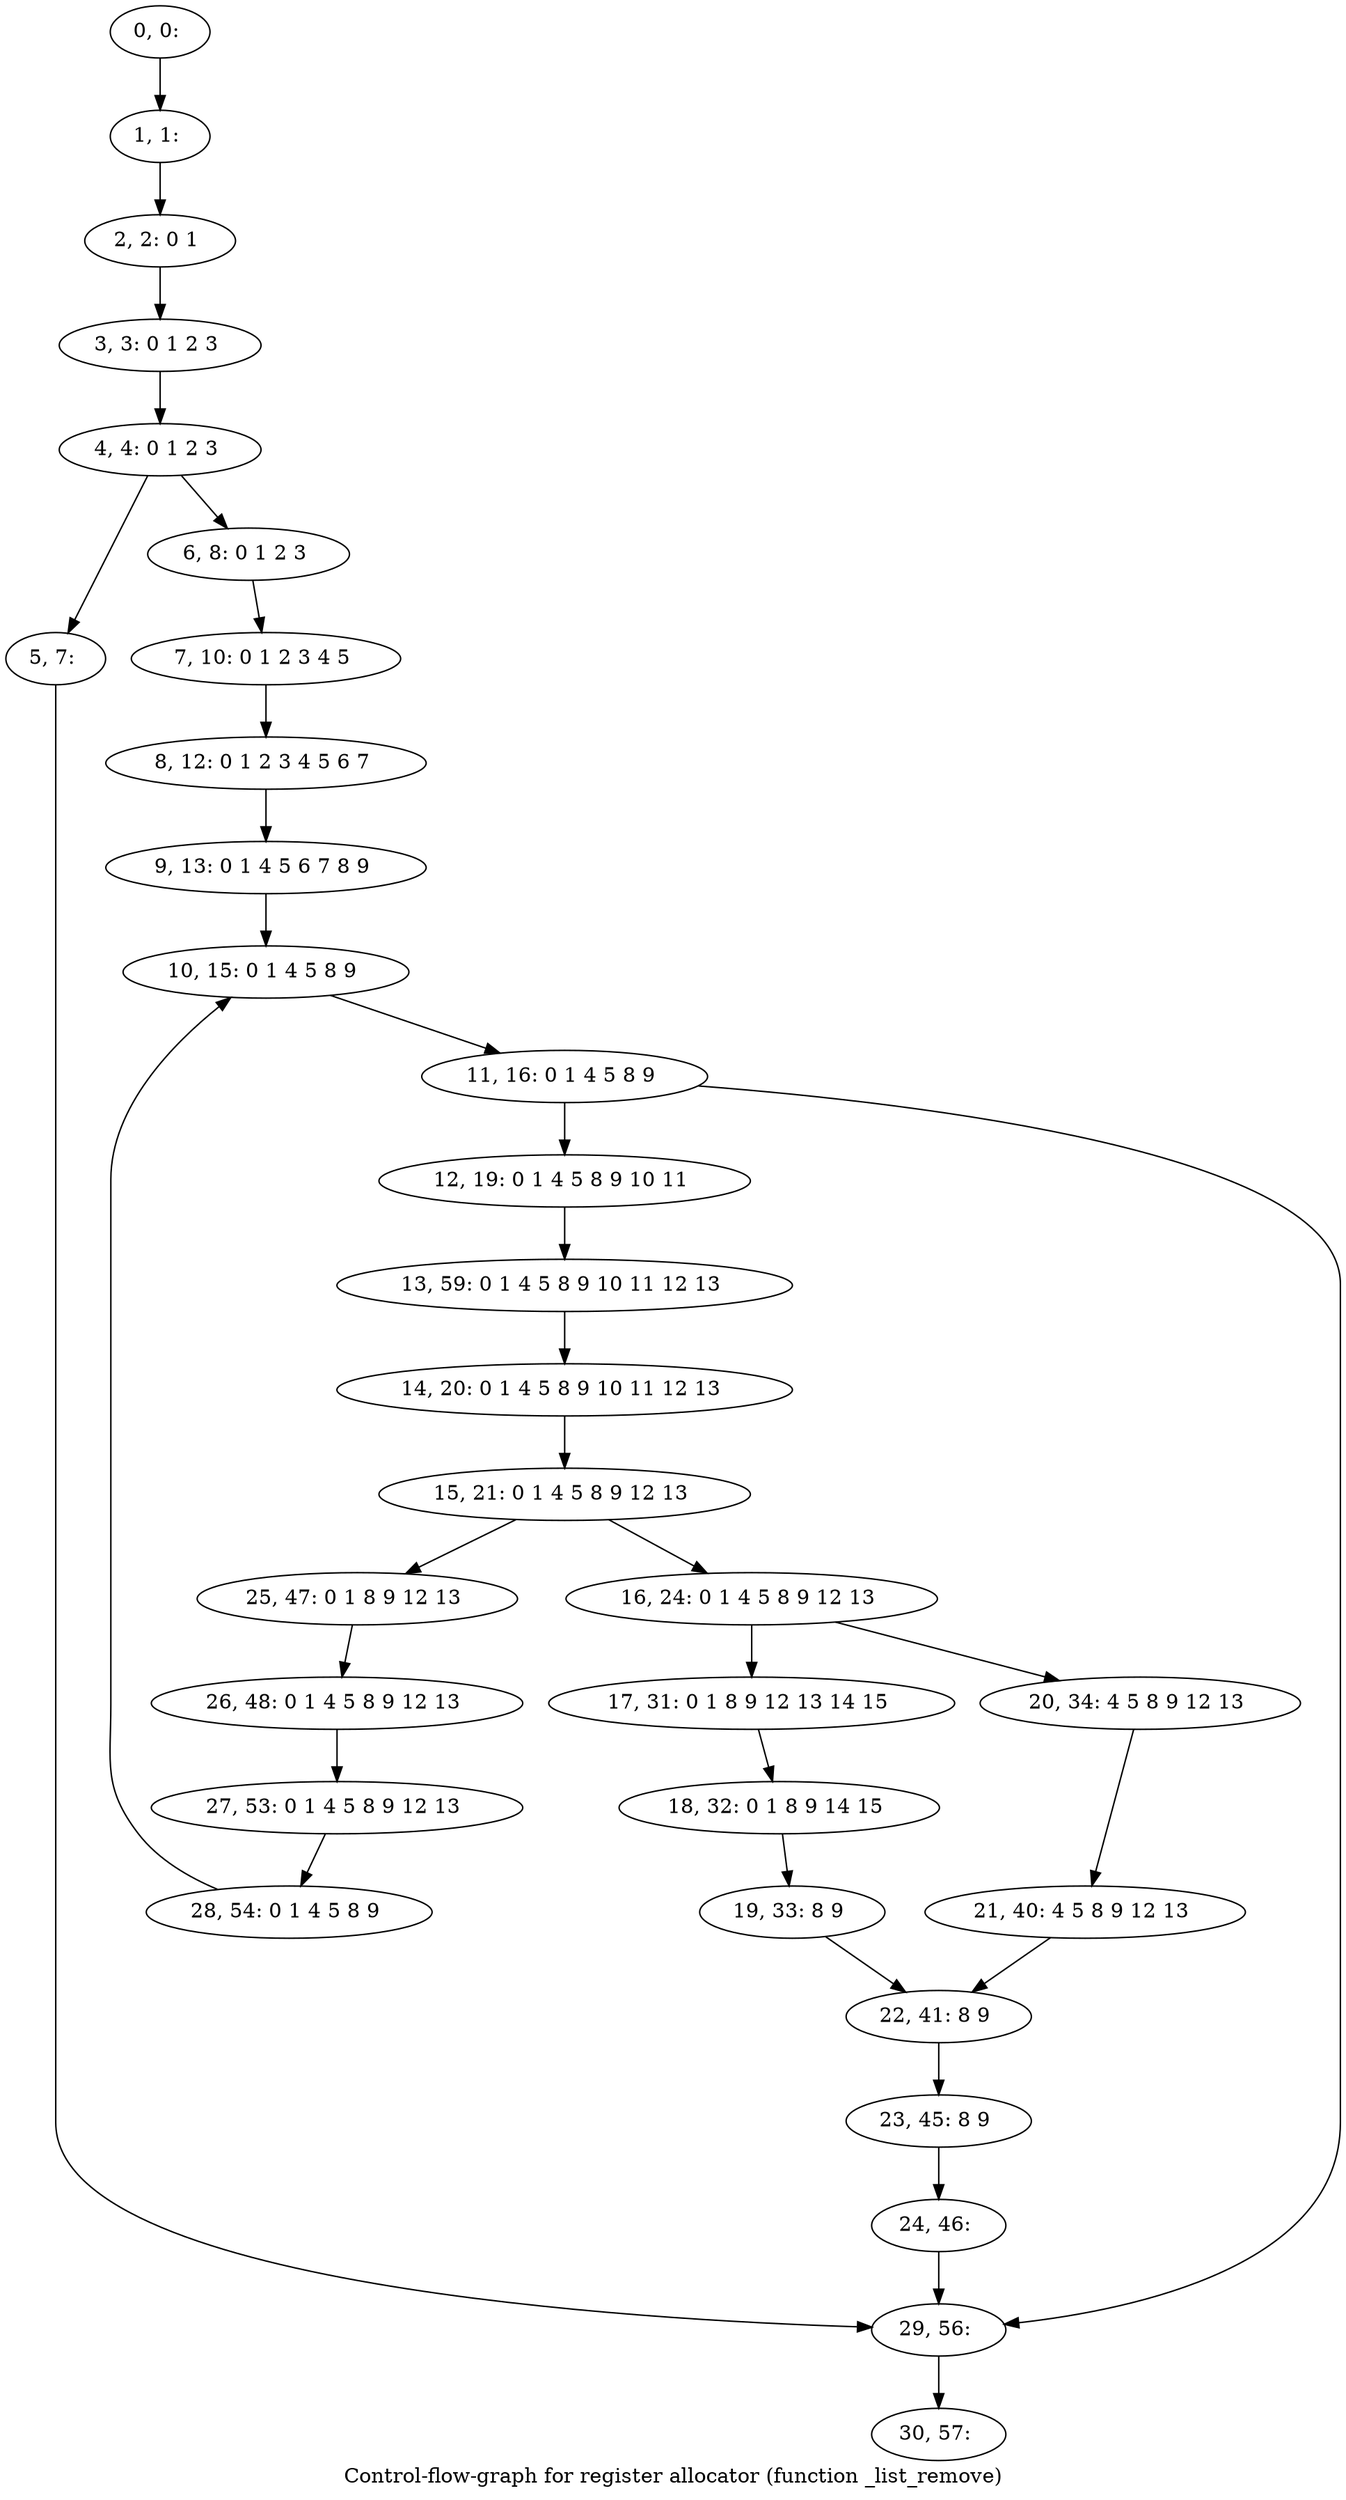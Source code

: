 digraph G {
graph [label="Control-flow-graph for register allocator (function _list_remove)"]
0[label="0, 0: "];
1[label="1, 1: "];
2[label="2, 2: 0 1 "];
3[label="3, 3: 0 1 2 3 "];
4[label="4, 4: 0 1 2 3 "];
5[label="5, 7: "];
6[label="6, 8: 0 1 2 3 "];
7[label="7, 10: 0 1 2 3 4 5 "];
8[label="8, 12: 0 1 2 3 4 5 6 7 "];
9[label="9, 13: 0 1 4 5 6 7 8 9 "];
10[label="10, 15: 0 1 4 5 8 9 "];
11[label="11, 16: 0 1 4 5 8 9 "];
12[label="12, 19: 0 1 4 5 8 9 10 11 "];
13[label="13, 59: 0 1 4 5 8 9 10 11 12 13 "];
14[label="14, 20: 0 1 4 5 8 9 10 11 12 13 "];
15[label="15, 21: 0 1 4 5 8 9 12 13 "];
16[label="16, 24: 0 1 4 5 8 9 12 13 "];
17[label="17, 31: 0 1 8 9 12 13 14 15 "];
18[label="18, 32: 0 1 8 9 14 15 "];
19[label="19, 33: 8 9 "];
20[label="20, 34: 4 5 8 9 12 13 "];
21[label="21, 40: 4 5 8 9 12 13 "];
22[label="22, 41: 8 9 "];
23[label="23, 45: 8 9 "];
24[label="24, 46: "];
25[label="25, 47: 0 1 8 9 12 13 "];
26[label="26, 48: 0 1 4 5 8 9 12 13 "];
27[label="27, 53: 0 1 4 5 8 9 12 13 "];
28[label="28, 54: 0 1 4 5 8 9 "];
29[label="29, 56: "];
30[label="30, 57: "];
0->1 ;
1->2 ;
2->3 ;
3->4 ;
4->5 ;
4->6 ;
5->29 ;
6->7 ;
7->8 ;
8->9 ;
9->10 ;
10->11 ;
11->12 ;
11->29 ;
12->13 ;
13->14 ;
14->15 ;
15->16 ;
15->25 ;
16->17 ;
16->20 ;
17->18 ;
18->19 ;
19->22 ;
20->21 ;
21->22 ;
22->23 ;
23->24 ;
24->29 ;
25->26 ;
26->27 ;
27->28 ;
28->10 ;
29->30 ;
}
